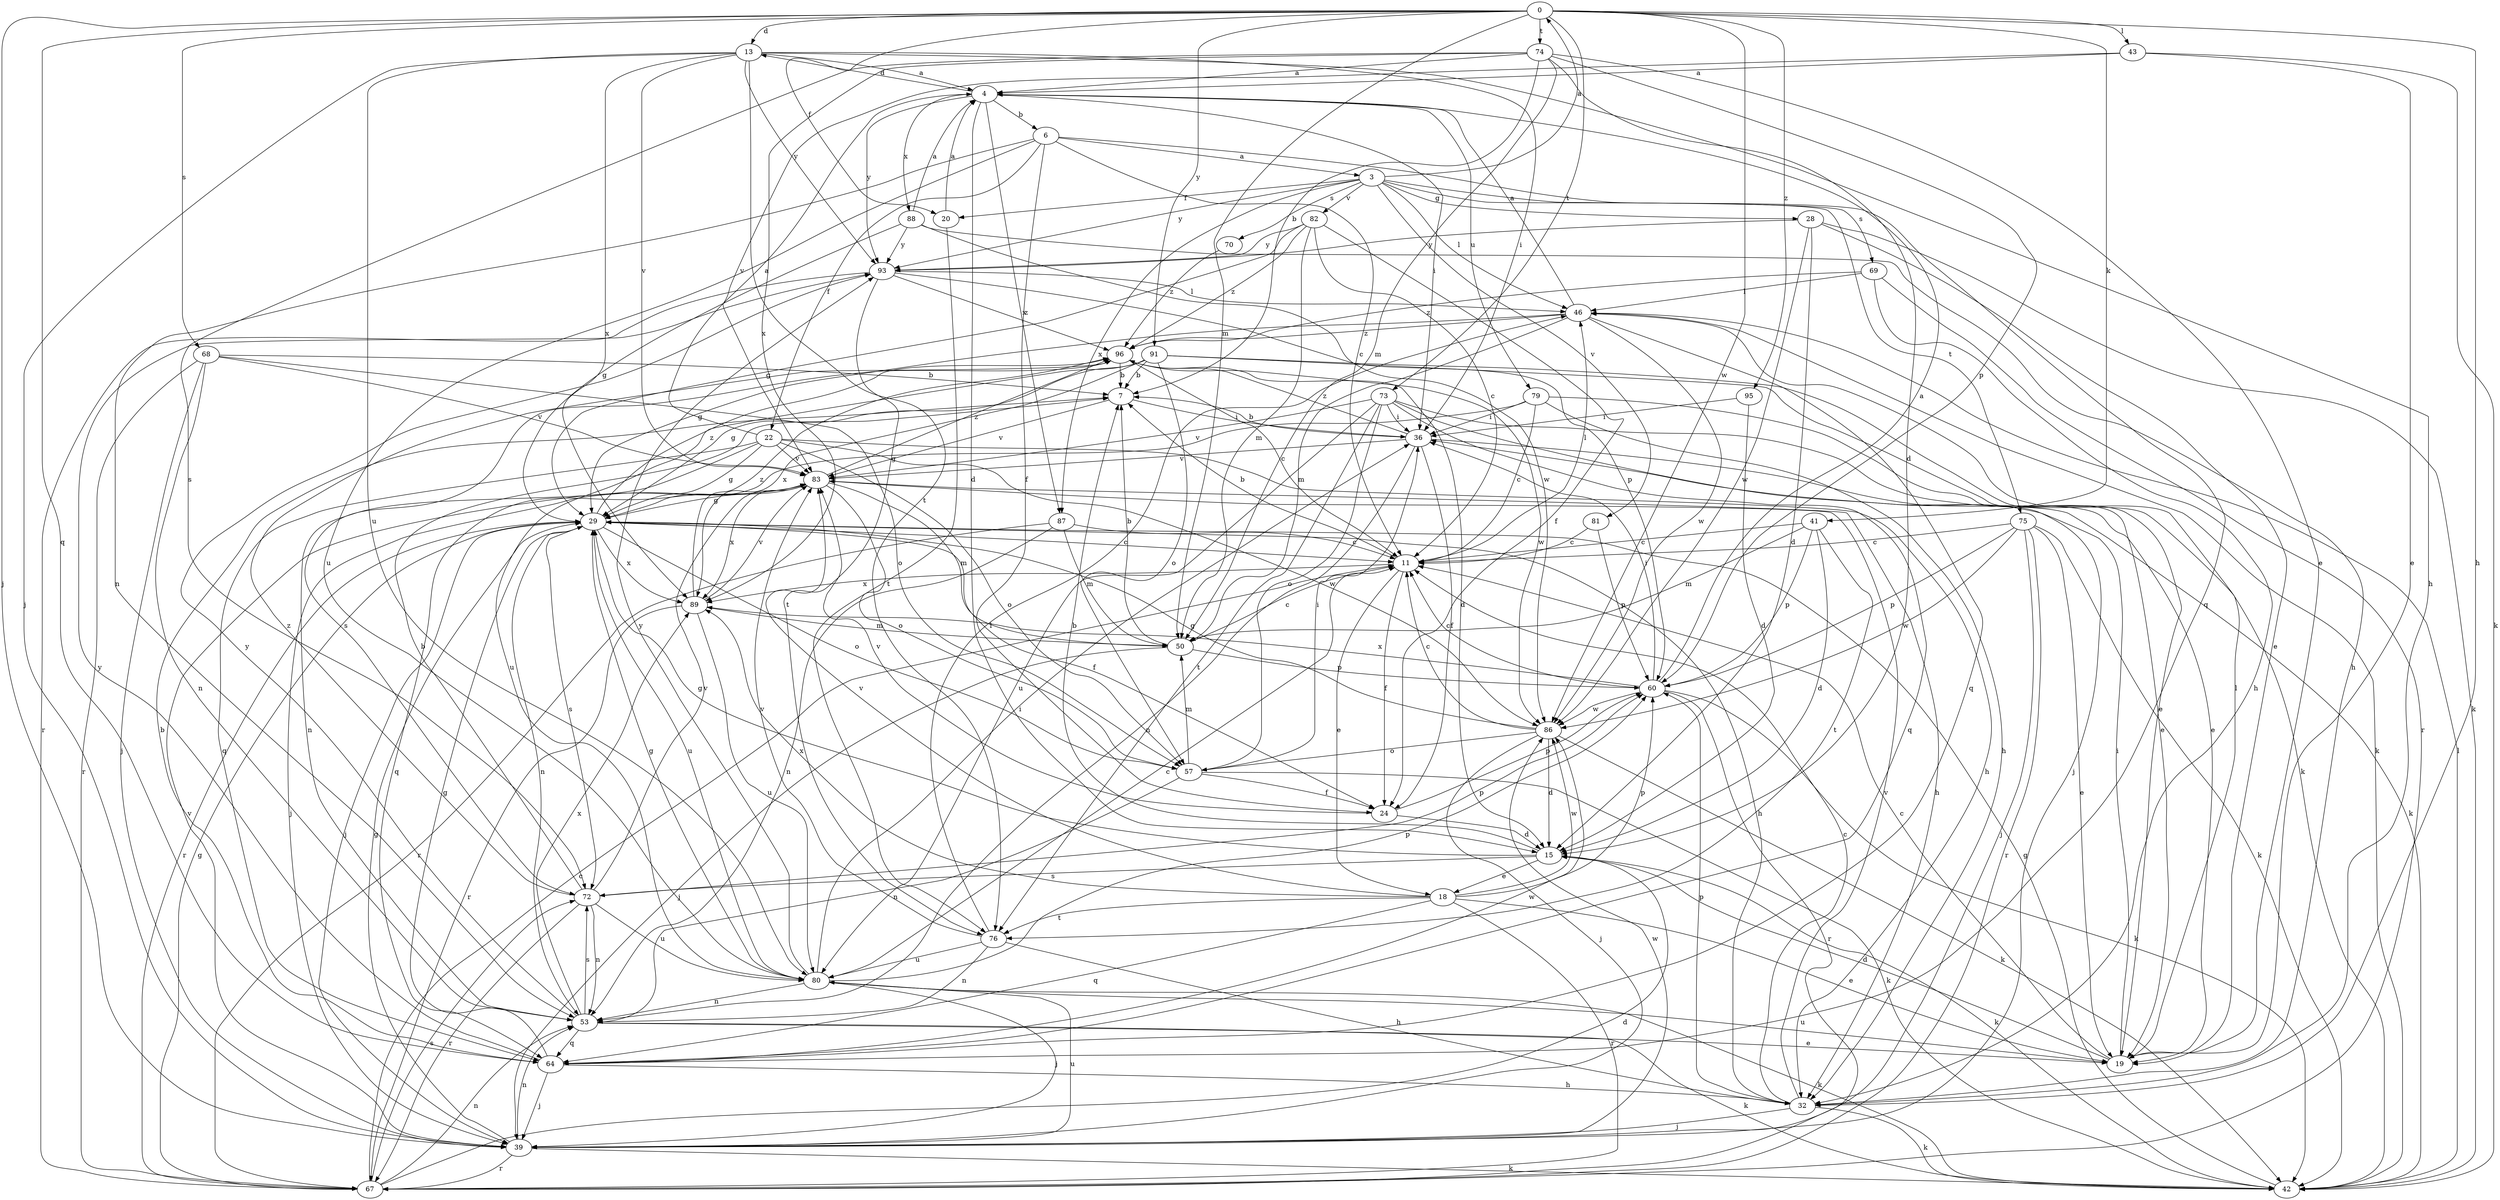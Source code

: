 strict digraph  {
0;
3;
4;
6;
7;
11;
13;
15;
18;
19;
20;
22;
24;
28;
29;
32;
36;
39;
41;
42;
43;
46;
50;
53;
57;
60;
64;
67;
68;
69;
70;
72;
73;
74;
75;
76;
79;
80;
81;
82;
83;
86;
87;
88;
89;
91;
93;
95;
96;
0 -> 13  [label=d];
0 -> 20  [label=f];
0 -> 32  [label=h];
0 -> 39  [label=j];
0 -> 41  [label=k];
0 -> 43  [label=l];
0 -> 50  [label=m];
0 -> 64  [label=q];
0 -> 68  [label=s];
0 -> 73  [label=t];
0 -> 74  [label=t];
0 -> 86  [label=w];
0 -> 91  [label=y];
0 -> 95  [label=z];
3 -> 0  [label=a];
3 -> 20  [label=f];
3 -> 28  [label=g];
3 -> 46  [label=l];
3 -> 69  [label=s];
3 -> 70  [label=s];
3 -> 75  [label=t];
3 -> 81  [label=v];
3 -> 82  [label=v];
3 -> 87  [label=x];
3 -> 93  [label=y];
4 -> 6  [label=b];
4 -> 13  [label=d];
4 -> 15  [label=d];
4 -> 36  [label=i];
4 -> 79  [label=u];
4 -> 87  [label=x];
4 -> 88  [label=x];
4 -> 93  [label=y];
6 -> 3  [label=a];
6 -> 11  [label=c];
6 -> 22  [label=f];
6 -> 24  [label=f];
6 -> 53  [label=n];
6 -> 64  [label=q];
6 -> 80  [label=u];
7 -> 36  [label=i];
7 -> 83  [label=v];
11 -> 7  [label=b];
11 -> 18  [label=e];
11 -> 24  [label=f];
11 -> 46  [label=l];
11 -> 89  [label=x];
13 -> 4  [label=a];
13 -> 32  [label=h];
13 -> 36  [label=i];
13 -> 39  [label=j];
13 -> 76  [label=t];
13 -> 80  [label=u];
13 -> 83  [label=v];
13 -> 89  [label=x];
13 -> 93  [label=y];
15 -> 7  [label=b];
15 -> 18  [label=e];
15 -> 29  [label=g];
15 -> 42  [label=k];
15 -> 72  [label=s];
18 -> 19  [label=e];
18 -> 60  [label=p];
18 -> 64  [label=q];
18 -> 67  [label=r];
18 -> 76  [label=t];
18 -> 83  [label=v];
18 -> 86  [label=w];
18 -> 89  [label=x];
19 -> 11  [label=c];
19 -> 15  [label=d];
19 -> 36  [label=i];
19 -> 46  [label=l];
19 -> 80  [label=u];
20 -> 4  [label=a];
20 -> 76  [label=t];
22 -> 4  [label=a];
22 -> 29  [label=g];
22 -> 32  [label=h];
22 -> 53  [label=n];
22 -> 57  [label=o];
22 -> 64  [label=q];
22 -> 83  [label=v];
22 -> 86  [label=w];
24 -> 15  [label=d];
24 -> 60  [label=p];
24 -> 83  [label=v];
28 -> 15  [label=d];
28 -> 19  [label=e];
28 -> 42  [label=k];
28 -> 86  [label=w];
28 -> 93  [label=y];
29 -> 11  [label=c];
29 -> 24  [label=f];
29 -> 32  [label=h];
29 -> 39  [label=j];
29 -> 53  [label=n];
29 -> 57  [label=o];
29 -> 67  [label=r];
29 -> 72  [label=s];
29 -> 80  [label=u];
29 -> 89  [label=x];
29 -> 96  [label=z];
32 -> 11  [label=c];
32 -> 39  [label=j];
32 -> 42  [label=k];
32 -> 60  [label=p];
32 -> 83  [label=v];
36 -> 7  [label=b];
36 -> 24  [label=f];
36 -> 42  [label=k];
36 -> 53  [label=n];
36 -> 83  [label=v];
36 -> 96  [label=z];
39 -> 29  [label=g];
39 -> 42  [label=k];
39 -> 53  [label=n];
39 -> 67  [label=r];
39 -> 80  [label=u];
39 -> 83  [label=v];
39 -> 86  [label=w];
41 -> 11  [label=c];
41 -> 15  [label=d];
41 -> 50  [label=m];
41 -> 60  [label=p];
41 -> 76  [label=t];
42 -> 29  [label=g];
42 -> 46  [label=l];
43 -> 4  [label=a];
43 -> 19  [label=e];
43 -> 42  [label=k];
43 -> 83  [label=v];
46 -> 4  [label=a];
46 -> 29  [label=g];
46 -> 42  [label=k];
46 -> 50  [label=m];
46 -> 64  [label=q];
46 -> 86  [label=w];
46 -> 96  [label=z];
50 -> 7  [label=b];
50 -> 11  [label=c];
50 -> 39  [label=j];
50 -> 60  [label=p];
53 -> 19  [label=e];
53 -> 42  [label=k];
53 -> 64  [label=q];
53 -> 72  [label=s];
53 -> 89  [label=x];
53 -> 93  [label=y];
57 -> 24  [label=f];
57 -> 36  [label=i];
57 -> 42  [label=k];
57 -> 50  [label=m];
57 -> 53  [label=n];
60 -> 4  [label=a];
60 -> 11  [label=c];
60 -> 36  [label=i];
60 -> 42  [label=k];
60 -> 67  [label=r];
60 -> 86  [label=w];
60 -> 89  [label=x];
64 -> 7  [label=b];
64 -> 29  [label=g];
64 -> 32  [label=h];
64 -> 39  [label=j];
64 -> 86  [label=w];
64 -> 93  [label=y];
67 -> 11  [label=c];
67 -> 15  [label=d];
67 -> 29  [label=g];
67 -> 53  [label=n];
67 -> 72  [label=s];
68 -> 7  [label=b];
68 -> 39  [label=j];
68 -> 53  [label=n];
68 -> 57  [label=o];
68 -> 67  [label=r];
68 -> 83  [label=v];
69 -> 32  [label=h];
69 -> 46  [label=l];
69 -> 67  [label=r];
69 -> 96  [label=z];
70 -> 96  [label=z];
72 -> 7  [label=b];
72 -> 53  [label=n];
72 -> 60  [label=p];
72 -> 67  [label=r];
72 -> 80  [label=u];
72 -> 83  [label=v];
72 -> 96  [label=z];
73 -> 19  [label=e];
73 -> 36  [label=i];
73 -> 39  [label=j];
73 -> 57  [label=o];
73 -> 64  [label=q];
73 -> 76  [label=t];
73 -> 80  [label=u];
73 -> 83  [label=v];
74 -> 4  [label=a];
74 -> 7  [label=b];
74 -> 15  [label=d];
74 -> 19  [label=e];
74 -> 50  [label=m];
74 -> 60  [label=p];
74 -> 72  [label=s];
74 -> 89  [label=x];
75 -> 11  [label=c];
75 -> 19  [label=e];
75 -> 39  [label=j];
75 -> 42  [label=k];
75 -> 60  [label=p];
75 -> 67  [label=r];
75 -> 86  [label=w];
76 -> 32  [label=h];
76 -> 46  [label=l];
76 -> 53  [label=n];
76 -> 80  [label=u];
76 -> 83  [label=v];
79 -> 11  [label=c];
79 -> 19  [label=e];
79 -> 29  [label=g];
79 -> 32  [label=h];
79 -> 36  [label=i];
80 -> 11  [label=c];
80 -> 29  [label=g];
80 -> 36  [label=i];
80 -> 39  [label=j];
80 -> 42  [label=k];
80 -> 53  [label=n];
80 -> 60  [label=p];
80 -> 93  [label=y];
81 -> 11  [label=c];
81 -> 60  [label=p];
82 -> 11  [label=c];
82 -> 24  [label=f];
82 -> 29  [label=g];
82 -> 50  [label=m];
82 -> 93  [label=y];
82 -> 96  [label=z];
83 -> 29  [label=g];
83 -> 32  [label=h];
83 -> 39  [label=j];
83 -> 50  [label=m];
83 -> 57  [label=o];
83 -> 64  [label=q];
83 -> 89  [label=x];
83 -> 96  [label=z];
86 -> 11  [label=c];
86 -> 15  [label=d];
86 -> 29  [label=g];
86 -> 39  [label=j];
86 -> 42  [label=k];
86 -> 57  [label=o];
87 -> 11  [label=c];
87 -> 50  [label=m];
87 -> 53  [label=n];
87 -> 67  [label=r];
88 -> 4  [label=a];
88 -> 29  [label=g];
88 -> 32  [label=h];
88 -> 86  [label=w];
88 -> 93  [label=y];
89 -> 50  [label=m];
89 -> 67  [label=r];
89 -> 80  [label=u];
89 -> 83  [label=v];
89 -> 96  [label=z];
91 -> 7  [label=b];
91 -> 19  [label=e];
91 -> 29  [label=g];
91 -> 42  [label=k];
91 -> 57  [label=o];
91 -> 80  [label=u];
91 -> 89  [label=x];
93 -> 46  [label=l];
93 -> 60  [label=p];
93 -> 67  [label=r];
93 -> 76  [label=t];
93 -> 96  [label=z];
95 -> 15  [label=d];
95 -> 36  [label=i];
96 -> 7  [label=b];
96 -> 11  [label=c];
96 -> 15  [label=d];
96 -> 72  [label=s];
96 -> 86  [label=w];
}
